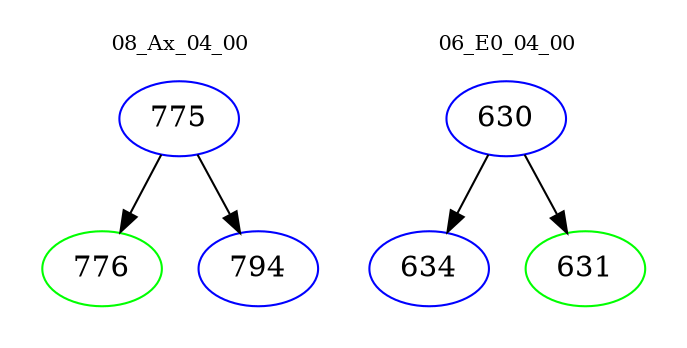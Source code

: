 digraph{
subgraph cluster_0 {
color = white
label = "08_Ax_04_00";
fontsize=10;
T0_775 [label="775", color="blue"]
T0_775 -> T0_776 [color="black"]
T0_776 [label="776", color="green"]
T0_775 -> T0_794 [color="black"]
T0_794 [label="794", color="blue"]
}
subgraph cluster_1 {
color = white
label = "06_E0_04_00";
fontsize=10;
T1_630 [label="630", color="blue"]
T1_630 -> T1_634 [color="black"]
T1_634 [label="634", color="blue"]
T1_630 -> T1_631 [color="black"]
T1_631 [label="631", color="green"]
}
}

